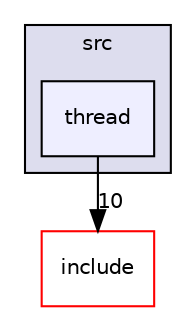 digraph "src/thread" {
  bgcolor=transparent;
  compound=true
  node [ fontsize="10", fontname="Helvetica"];
  edge [ labelfontsize="10", labelfontname="Helvetica"];
  subgraph clusterdir_68267d1309a1af8e8297ef4c3efbcdba {
    graph [ bgcolor="#ddddee", pencolor="black", label="src" fontname="Helvetica", fontsize="10", URL="dir_68267d1309a1af8e8297ef4c3efbcdba.html"]
  dir_bfedb72b9d87795234454f6223b9ab1e [shape=box, label="thread", style="filled", fillcolor="#eeeeff", pencolor="black", URL="dir_bfedb72b9d87795234454f6223b9ab1e.html"];
  }
  dir_d44c64559bbebec7f509842c48db8b23 [shape=box label="include" color="red" URL="dir_d44c64559bbebec7f509842c48db8b23.html"];
  dir_bfedb72b9d87795234454f6223b9ab1e->dir_d44c64559bbebec7f509842c48db8b23 [headlabel="10", labeldistance=1.5 headhref="dir_000014_000000.html"];
}
